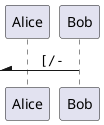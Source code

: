 {
  "sha1": "5wxt9ossrco54zijxrz5fb2r50ujj01",
  "insertion": {
    "when": "2024-05-30T20:48:20.826Z",
    "user": "plantuml@gmail.com"
  }
}
@startuml
participant Alice as a
participant Bob   as b

   [/- b : ""   [/-""

@enduml

